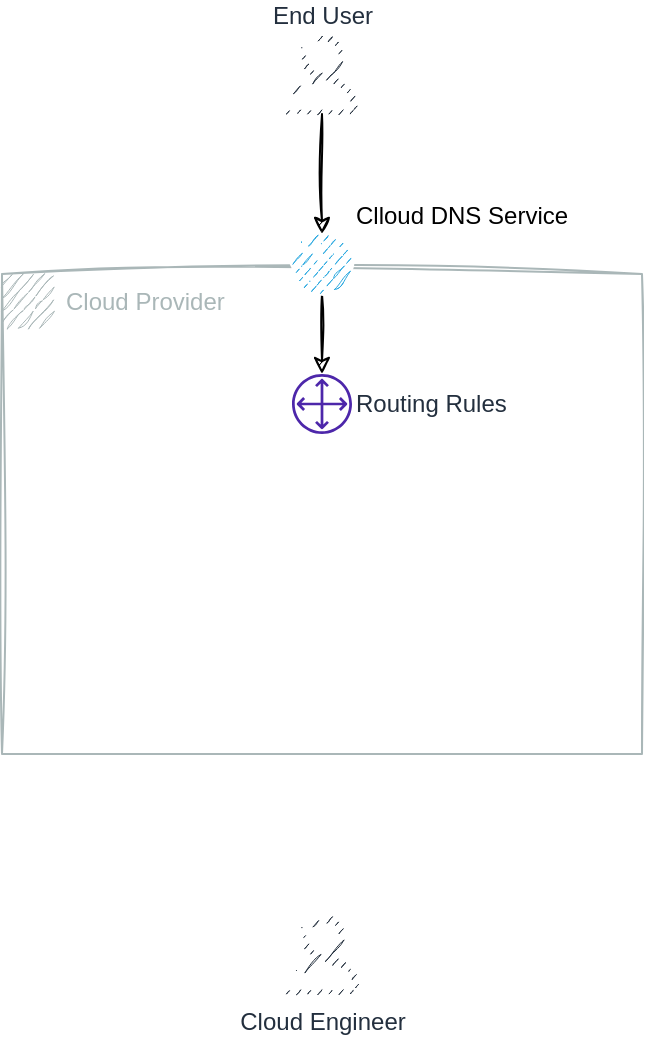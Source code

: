 <mxfile version="20.8.16" type="device"><diagram name="Page-1" id="A_h8g-SPsIg_6zdRM-_H"><mxGraphModel dx="660" dy="278" grid="1" gridSize="10" guides="1" tooltips="1" connect="1" arrows="1" fold="1" page="1" pageScale="1" pageWidth="850" pageHeight="1100" math="0" shadow="0"><root><mxCell id="0"/><mxCell id="1" parent="0"/><mxCell id="cUoHrHqW0vOnb_kgUu_g-12" style="edgeStyle=orthogonalEdgeStyle;rounded=0;orthogonalLoop=1;jettySize=auto;html=1;entryX=0.5;entryY=0;entryDx=0;entryDy=0;entryPerimeter=0;sketch=1;curveFitting=1;jiggle=2;" edge="1" parent="1" source="cUoHrHqW0vOnb_kgUu_g-4" target="cUoHrHqW0vOnb_kgUu_g-11"><mxGeometry relative="1" as="geometry"/></mxCell><mxCell id="cUoHrHqW0vOnb_kgUu_g-4" value="End User" style="sketch=1;outlineConnect=0;fontColor=#232F3E;gradientColor=none;fillColor=#232F3D;strokeColor=none;dashed=0;verticalLabelPosition=top;verticalAlign=bottom;align=center;html=1;fontSize=12;fontStyle=0;aspect=fixed;pointerEvents=1;shape=mxgraph.aws4.user;labelPosition=center;curveFitting=1;jiggle=2;" vertex="1" parent="1"><mxGeometry x="340" y="560" width="40" height="40" as="geometry"/></mxCell><mxCell id="cUoHrHqW0vOnb_kgUu_g-5" value="Cloud Provider" style="sketch=1;outlineConnect=0;gradientColor=none;html=1;whiteSpace=wrap;fontSize=12;fontStyle=0;shape=mxgraph.aws4.group;grIcon=mxgraph.aws4.group_aws_cloud;strokeColor=#AAB7B8;fillColor=none;verticalAlign=top;align=left;spacingLeft=30;fontColor=#AAB7B8;dashed=0;curveFitting=1;jiggle=2;" vertex="1" parent="1"><mxGeometry x="200" y="680" width="320" height="240" as="geometry"/></mxCell><mxCell id="cUoHrHqW0vOnb_kgUu_g-7" value="Cloud Engineer" style="sketch=1;outlineConnect=0;fontColor=#232F3E;gradientColor=none;fillColor=#232F3D;strokeColor=none;dashed=0;verticalLabelPosition=bottom;verticalAlign=top;align=center;html=1;fontSize=12;fontStyle=0;aspect=fixed;pointerEvents=1;shape=mxgraph.aws4.user;labelPosition=center;curveFitting=1;jiggle=2;" vertex="1" parent="1"><mxGeometry x="340" y="1000" width="40" height="40" as="geometry"/></mxCell><mxCell id="cUoHrHqW0vOnb_kgUu_g-15" style="edgeStyle=orthogonalEdgeStyle;rounded=0;sketch=1;orthogonalLoop=1;jettySize=auto;html=1;exitX=0.5;exitY=1;exitDx=0;exitDy=0;exitPerimeter=0;" edge="1" parent="1" source="cUoHrHqW0vOnb_kgUu_g-11" target="cUoHrHqW0vOnb_kgUu_g-14"><mxGeometry relative="1" as="geometry"/></mxCell><mxCell id="cUoHrHqW0vOnb_kgUu_g-11" value="Clloud DNS Service" style="fillColor=#28A8E0;verticalLabelPosition=top;sketch=1;html=1;strokeColor=#ffffff;verticalAlign=bottom;align=left;points=[[0.145,0.145,0],[0.5,0,0],[0.855,0.145,0],[1,0.5,0],[0.855,0.855,0],[0.5,1,0],[0.145,0.855,0],[0,0.5,0]];pointerEvents=1;shape=mxgraph.cisco_safe.compositeIcon;bgIcon=ellipse;resIcon=mxgraph.cisco_safe.capability.dns;curveFitting=1;jiggle=2;labelPosition=right;" vertex="1" parent="1"><mxGeometry x="345" y="660" width="30" height="30" as="geometry"/></mxCell><mxCell id="cUoHrHqW0vOnb_kgUu_g-14" value="Routing Rules" style="outlineConnect=0;fontColor=#232F3E;gradientColor=none;fillColor=#4D27AA;strokeColor=default;dashed=0;verticalLabelPosition=middle;verticalAlign=middle;align=left;html=1;fontSize=12;fontStyle=0;aspect=fixed;pointerEvents=1;shape=mxgraph.aws4.customer_gateway;labelPosition=right;" vertex="1" parent="1"><mxGeometry x="345" y="730" width="30" height="30" as="geometry"/></mxCell></root></mxGraphModel></diagram></mxfile>